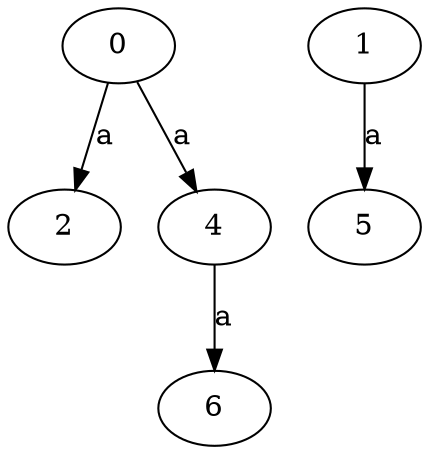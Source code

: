 strict digraph  {
0;
2;
4;
5;
1;
6;
0 -> 2  [label=a];
0 -> 4  [label=a];
4 -> 6  [label=a];
1 -> 5  [label=a];
}
